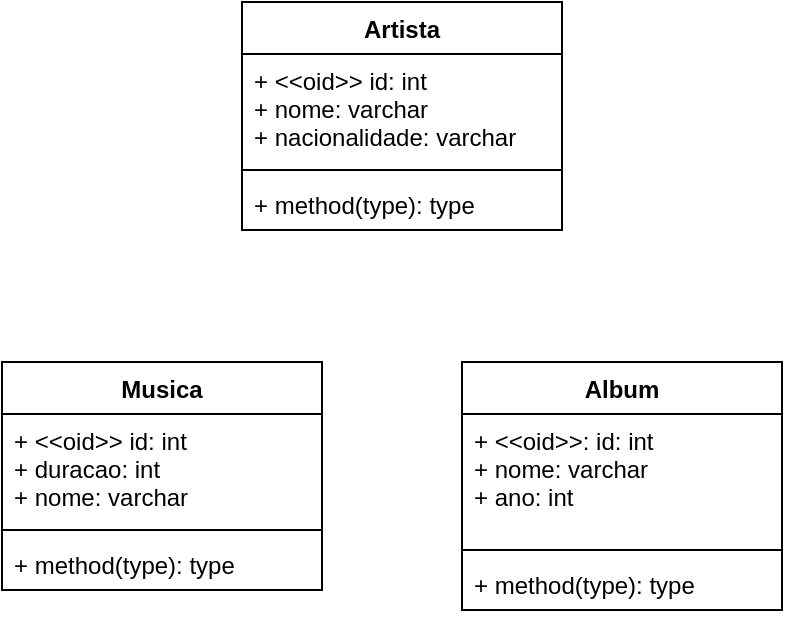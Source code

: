 <mxfile version="20.2.7" type="github">
  <diagram id="C5RBs43oDa-KdzZeNtuy" name="Page-1">
    <mxGraphModel dx="460" dy="776" grid="1" gridSize="10" guides="1" tooltips="1" connect="1" arrows="1" fold="1" page="1" pageScale="1" pageWidth="827" pageHeight="1169" math="0" shadow="0">
      <root>
        <mxCell id="WIyWlLk6GJQsqaUBKTNV-0" />
        <mxCell id="WIyWlLk6GJQsqaUBKTNV-1" parent="WIyWlLk6GJQsqaUBKTNV-0" />
        <mxCell id="KBfzjBvAnIy2B3fR395H-3" value="Artista" style="swimlane;fontStyle=1;align=center;verticalAlign=top;childLayout=stackLayout;horizontal=1;startSize=26;horizontalStack=0;resizeParent=1;resizeParentMax=0;resizeLast=0;collapsible=1;marginBottom=0;" vertex="1" parent="WIyWlLk6GJQsqaUBKTNV-1">
          <mxGeometry x="200" y="30" width="160" height="114" as="geometry" />
        </mxCell>
        <mxCell id="KBfzjBvAnIy2B3fR395H-4" value="+ &lt;&lt;oid&gt;&gt; id: int&#xa;+ nome: varchar&#xa;+ nacionalidade: varchar" style="text;strokeColor=none;fillColor=none;align=left;verticalAlign=top;spacingLeft=4;spacingRight=4;overflow=hidden;rotatable=0;points=[[0,0.5],[1,0.5]];portConstraint=eastwest;" vertex="1" parent="KBfzjBvAnIy2B3fR395H-3">
          <mxGeometry y="26" width="160" height="54" as="geometry" />
        </mxCell>
        <mxCell id="KBfzjBvAnIy2B3fR395H-5" value="" style="line;strokeWidth=1;fillColor=none;align=left;verticalAlign=middle;spacingTop=-1;spacingLeft=3;spacingRight=3;rotatable=0;labelPosition=right;points=[];portConstraint=eastwest;" vertex="1" parent="KBfzjBvAnIy2B3fR395H-3">
          <mxGeometry y="80" width="160" height="8" as="geometry" />
        </mxCell>
        <mxCell id="KBfzjBvAnIy2B3fR395H-6" value="+ method(type): type" style="text;strokeColor=none;fillColor=none;align=left;verticalAlign=top;spacingLeft=4;spacingRight=4;overflow=hidden;rotatable=0;points=[[0,0.5],[1,0.5]];portConstraint=eastwest;" vertex="1" parent="KBfzjBvAnIy2B3fR395H-3">
          <mxGeometry y="88" width="160" height="26" as="geometry" />
        </mxCell>
        <mxCell id="KBfzjBvAnIy2B3fR395H-7" value="Musica" style="swimlane;fontStyle=1;align=center;verticalAlign=top;childLayout=stackLayout;horizontal=1;startSize=26;horizontalStack=0;resizeParent=1;resizeParentMax=0;resizeLast=0;collapsible=1;marginBottom=0;" vertex="1" parent="WIyWlLk6GJQsqaUBKTNV-1">
          <mxGeometry x="80" y="210" width="160" height="114" as="geometry" />
        </mxCell>
        <mxCell id="KBfzjBvAnIy2B3fR395H-8" value="+ &lt;&lt;oid&gt;&gt; id: int&#xa;+ duracao: int&#xa;+ nome: varchar" style="text;strokeColor=none;fillColor=none;align=left;verticalAlign=top;spacingLeft=4;spacingRight=4;overflow=hidden;rotatable=0;points=[[0,0.5],[1,0.5]];portConstraint=eastwest;" vertex="1" parent="KBfzjBvAnIy2B3fR395H-7">
          <mxGeometry y="26" width="160" height="54" as="geometry" />
        </mxCell>
        <mxCell id="KBfzjBvAnIy2B3fR395H-9" value="" style="line;strokeWidth=1;fillColor=none;align=left;verticalAlign=middle;spacingTop=-1;spacingLeft=3;spacingRight=3;rotatable=0;labelPosition=right;points=[];portConstraint=eastwest;" vertex="1" parent="KBfzjBvAnIy2B3fR395H-7">
          <mxGeometry y="80" width="160" height="8" as="geometry" />
        </mxCell>
        <mxCell id="KBfzjBvAnIy2B3fR395H-10" value="+ method(type): type" style="text;strokeColor=none;fillColor=none;align=left;verticalAlign=top;spacingLeft=4;spacingRight=4;overflow=hidden;rotatable=0;points=[[0,0.5],[1,0.5]];portConstraint=eastwest;" vertex="1" parent="KBfzjBvAnIy2B3fR395H-7">
          <mxGeometry y="88" width="160" height="26" as="geometry" />
        </mxCell>
        <mxCell id="KBfzjBvAnIy2B3fR395H-11" value="Album" style="swimlane;fontStyle=1;align=center;verticalAlign=top;childLayout=stackLayout;horizontal=1;startSize=26;horizontalStack=0;resizeParent=1;resizeParentMax=0;resizeLast=0;collapsible=1;marginBottom=0;" vertex="1" parent="WIyWlLk6GJQsqaUBKTNV-1">
          <mxGeometry x="310" y="210" width="160" height="124" as="geometry" />
        </mxCell>
        <mxCell id="KBfzjBvAnIy2B3fR395H-12" value="+ &lt;&lt;oid&gt;&gt;: id: int&#xa;+ nome: varchar&#xa;+ ano: int" style="text;strokeColor=none;fillColor=none;align=left;verticalAlign=top;spacingLeft=4;spacingRight=4;overflow=hidden;rotatable=0;points=[[0,0.5],[1,0.5]];portConstraint=eastwest;" vertex="1" parent="KBfzjBvAnIy2B3fR395H-11">
          <mxGeometry y="26" width="160" height="64" as="geometry" />
        </mxCell>
        <mxCell id="KBfzjBvAnIy2B3fR395H-13" value="" style="line;strokeWidth=1;fillColor=none;align=left;verticalAlign=middle;spacingTop=-1;spacingLeft=3;spacingRight=3;rotatable=0;labelPosition=right;points=[];portConstraint=eastwest;" vertex="1" parent="KBfzjBvAnIy2B3fR395H-11">
          <mxGeometry y="90" width="160" height="8" as="geometry" />
        </mxCell>
        <mxCell id="KBfzjBvAnIy2B3fR395H-14" value="+ method(type): type" style="text;strokeColor=none;fillColor=none;align=left;verticalAlign=top;spacingLeft=4;spacingRight=4;overflow=hidden;rotatable=0;points=[[0,0.5],[1,0.5]];portConstraint=eastwest;" vertex="1" parent="KBfzjBvAnIy2B3fR395H-11">
          <mxGeometry y="98" width="160" height="26" as="geometry" />
        </mxCell>
      </root>
    </mxGraphModel>
  </diagram>
</mxfile>
